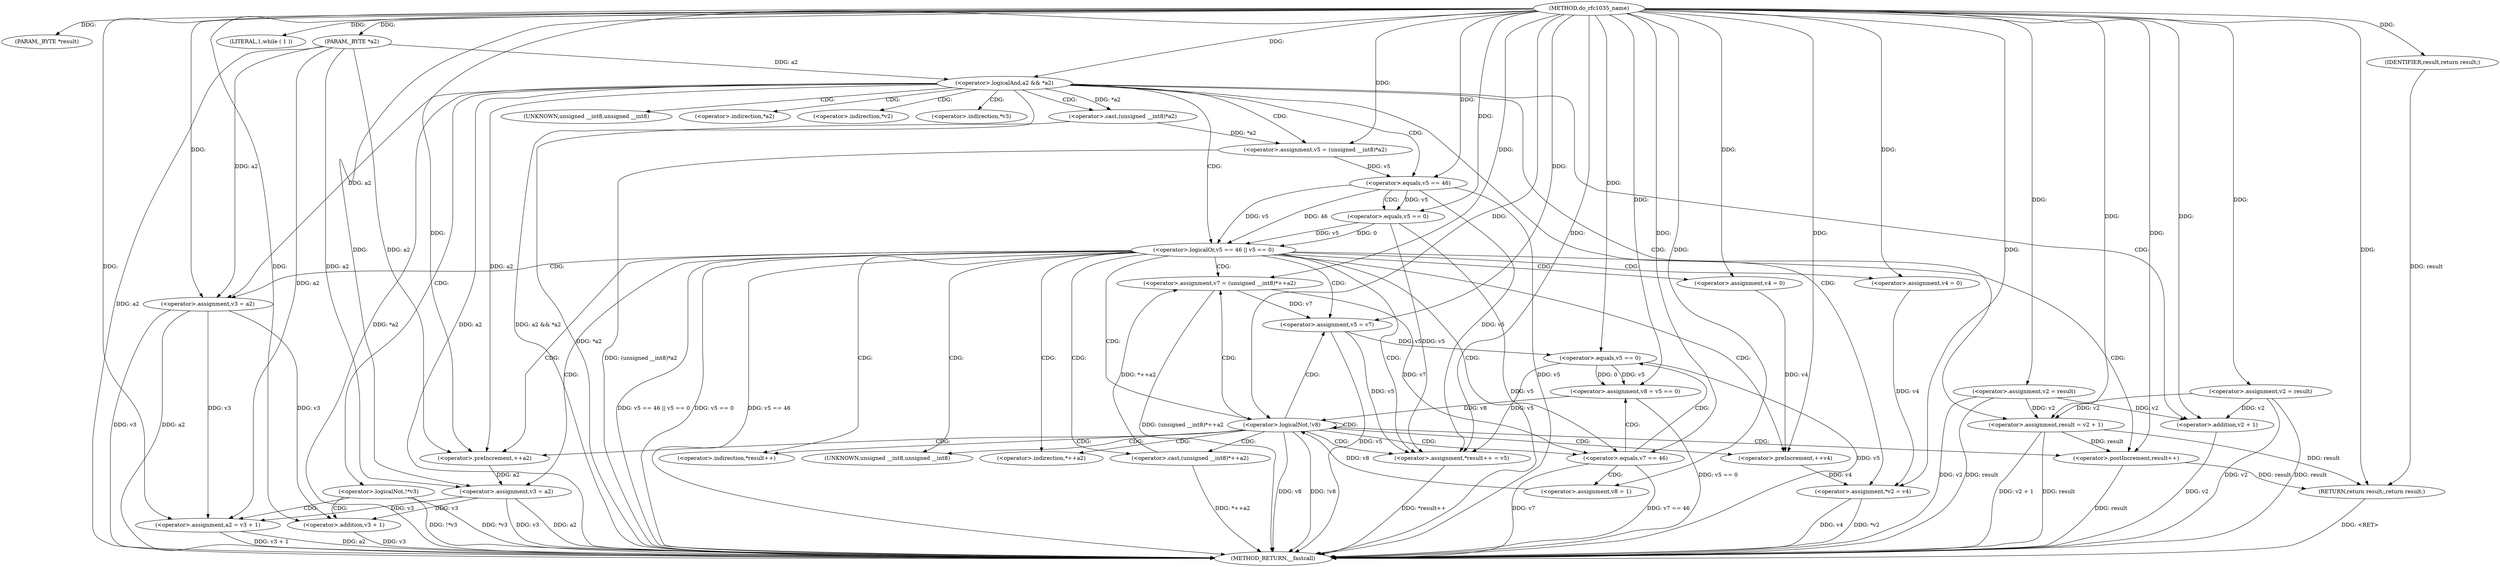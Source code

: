 digraph do_rfc1035_name {  
"1000107" [label = "(METHOD,do_rfc1035_name)" ]
"1000217" [label = "(METHOD_RETURN,__fastcall)" ]
"1000108" [label = "(PARAM,_BYTE *result)" ]
"1000109" [label = "(PARAM,_BYTE *a2)" ]
"1000117" [label = "(<operator>.assignment,v2 = result)" ]
"1000121" [label = "(<operator>.logicalAnd,a2 && *a2)" ]
"1000127" [label = "(LITERAL,1,while ( 1 ))" ]
"1000129" [label = "(<operator>.assignment,result = v2 + 1)" ]
"1000131" [label = "(<operator>.addition,v2 + 1)" ]
"1000134" [label = "(<operator>.assignment,v5 = (unsigned __int8)*a2)" ]
"1000136" [label = "(<operator>.cast,(unsigned __int8)*a2)" ]
"1000141" [label = "(<operator>.logicalOr,v5 == 46 || v5 == 0)" ]
"1000142" [label = "(<operator>.equals,v5 == 46)" ]
"1000145" [label = "(<operator>.equals,v5 == 0)" ]
"1000149" [label = "(<operator>.assignment,v3 = a2)" ]
"1000152" [label = "(<operator>.assignment,v4 = 0)" ]
"1000157" [label = "(<operator>.assignment,v4 = 0)" ]
"1000162" [label = "(<operator>.assignment,*result++ = v5)" ]
"1000164" [label = "(<operator>.postIncrement,result++)" ]
"1000167" [label = "(<operator>.preIncrement,++v4)" ]
"1000169" [label = "(<operator>.assignment,v7 = (unsigned __int8)*++a2)" ]
"1000171" [label = "(<operator>.cast,(unsigned __int8)*++a2)" ]
"1000174" [label = "(<operator>.preIncrement,++a2)" ]
"1000176" [label = "(<operator>.assignment,v5 = v7)" ]
"1000180" [label = "(<operator>.equals,v7 == 46)" ]
"1000183" [label = "(<operator>.assignment,v8 = 1)" ]
"1000187" [label = "(<operator>.assignment,v8 = v5 == 0)" ]
"1000189" [label = "(<operator>.equals,v5 == 0)" ]
"1000192" [label = "(<operator>.logicalNot,!v8)" ]
"1000194" [label = "(<operator>.assignment,v3 = a2)" ]
"1000197" [label = "(<operator>.assignment,*v2 = v4)" ]
"1000202" [label = "(<operator>.logicalNot,!*v3)" ]
"1000206" [label = "(<operator>.assignment,a2 = v3 + 1)" ]
"1000208" [label = "(<operator>.addition,v3 + 1)" ]
"1000212" [label = "(<operator>.assignment,v2 = result)" ]
"1000215" [label = "(RETURN,return result;,return result;)" ]
"1000216" [label = "(IDENTIFIER,result,return result;)" ]
"1000137" [label = "(UNKNOWN,unsigned __int8,unsigned __int8)" ]
"1000138" [label = "(<operator>.indirection,*a2)" ]
"1000163" [label = "(<operator>.indirection,*result++)" ]
"1000172" [label = "(UNKNOWN,unsigned __int8,unsigned __int8)" ]
"1000173" [label = "(<operator>.indirection,*++a2)" ]
"1000198" [label = "(<operator>.indirection,*v2)" ]
"1000203" [label = "(<operator>.indirection,*v3)" ]
  "1000215" -> "1000217"  [ label = "DDG: <RET>"] 
  "1000197" -> "1000217"  [ label = "DDG: v4"] 
  "1000189" -> "1000217"  [ label = "DDG: v5"] 
  "1000136" -> "1000217"  [ label = "DDG: *a2"] 
  "1000206" -> "1000217"  [ label = "DDG: a2"] 
  "1000197" -> "1000217"  [ label = "DDG: *v2"] 
  "1000141" -> "1000217"  [ label = "DDG: v5 == 0"] 
  "1000194" -> "1000217"  [ label = "DDG: v3"] 
  "1000180" -> "1000217"  [ label = "DDG: v7"] 
  "1000134" -> "1000217"  [ label = "DDG: (unsigned __int8)*a2"] 
  "1000142" -> "1000217"  [ label = "DDG: v5"] 
  "1000162" -> "1000217"  [ label = "DDG: *result++"] 
  "1000202" -> "1000217"  [ label = "DDG: *v3"] 
  "1000109" -> "1000217"  [ label = "DDG: a2"] 
  "1000187" -> "1000217"  [ label = "DDG: v5 == 0"] 
  "1000117" -> "1000217"  [ label = "DDG: v2"] 
  "1000121" -> "1000217"  [ label = "DDG: a2"] 
  "1000141" -> "1000217"  [ label = "DDG: v5 == 46"] 
  "1000212" -> "1000217"  [ label = "DDG: v2"] 
  "1000121" -> "1000217"  [ label = "DDG: a2 && *a2"] 
  "1000129" -> "1000217"  [ label = "DDG: result"] 
  "1000212" -> "1000217"  [ label = "DDG: result"] 
  "1000117" -> "1000217"  [ label = "DDG: result"] 
  "1000149" -> "1000217"  [ label = "DDG: v3"] 
  "1000180" -> "1000217"  [ label = "DDG: v7 == 46"] 
  "1000192" -> "1000217"  [ label = "DDG: v8"] 
  "1000129" -> "1000217"  [ label = "DDG: v2 + 1"] 
  "1000169" -> "1000217"  [ label = "DDG: (unsigned __int8)*++a2"] 
  "1000208" -> "1000217"  [ label = "DDG: v3"] 
  "1000206" -> "1000217"  [ label = "DDG: v3 + 1"] 
  "1000141" -> "1000217"  [ label = "DDG: v5 == 46 || v5 == 0"] 
  "1000192" -> "1000217"  [ label = "DDG: !v8"] 
  "1000176" -> "1000217"  [ label = "DDG: v5"] 
  "1000194" -> "1000217"  [ label = "DDG: a2"] 
  "1000171" -> "1000217"  [ label = "DDG: *++a2"] 
  "1000202" -> "1000217"  [ label = "DDG: !*v3"] 
  "1000145" -> "1000217"  [ label = "DDG: v5"] 
  "1000121" -> "1000217"  [ label = "DDG: *a2"] 
  "1000164" -> "1000217"  [ label = "DDG: result"] 
  "1000149" -> "1000217"  [ label = "DDG: a2"] 
  "1000131" -> "1000217"  [ label = "DDG: v2"] 
  "1000107" -> "1000108"  [ label = "DDG: "] 
  "1000107" -> "1000109"  [ label = "DDG: "] 
  "1000107" -> "1000117"  [ label = "DDG: "] 
  "1000109" -> "1000121"  [ label = "DDG: a2"] 
  "1000107" -> "1000121"  [ label = "DDG: "] 
  "1000107" -> "1000127"  [ label = "DDG: "] 
  "1000117" -> "1000129"  [ label = "DDG: v2"] 
  "1000212" -> "1000129"  [ label = "DDG: v2"] 
  "1000107" -> "1000129"  [ label = "DDG: "] 
  "1000117" -> "1000131"  [ label = "DDG: v2"] 
  "1000212" -> "1000131"  [ label = "DDG: v2"] 
  "1000107" -> "1000131"  [ label = "DDG: "] 
  "1000136" -> "1000134"  [ label = "DDG: *a2"] 
  "1000107" -> "1000134"  [ label = "DDG: "] 
  "1000121" -> "1000136"  [ label = "DDG: *a2"] 
  "1000142" -> "1000141"  [ label = "DDG: v5"] 
  "1000142" -> "1000141"  [ label = "DDG: 46"] 
  "1000134" -> "1000142"  [ label = "DDG: v5"] 
  "1000107" -> "1000142"  [ label = "DDG: "] 
  "1000145" -> "1000141"  [ label = "DDG: v5"] 
  "1000145" -> "1000141"  [ label = "DDG: 0"] 
  "1000142" -> "1000145"  [ label = "DDG: v5"] 
  "1000107" -> "1000145"  [ label = "DDG: "] 
  "1000121" -> "1000149"  [ label = "DDG: a2"] 
  "1000109" -> "1000149"  [ label = "DDG: a2"] 
  "1000107" -> "1000149"  [ label = "DDG: "] 
  "1000107" -> "1000152"  [ label = "DDG: "] 
  "1000107" -> "1000157"  [ label = "DDG: "] 
  "1000142" -> "1000162"  [ label = "DDG: v5"] 
  "1000189" -> "1000162"  [ label = "DDG: v5"] 
  "1000176" -> "1000162"  [ label = "DDG: v5"] 
  "1000145" -> "1000162"  [ label = "DDG: v5"] 
  "1000107" -> "1000162"  [ label = "DDG: "] 
  "1000129" -> "1000164"  [ label = "DDG: result"] 
  "1000107" -> "1000164"  [ label = "DDG: "] 
  "1000157" -> "1000167"  [ label = "DDG: v4"] 
  "1000107" -> "1000167"  [ label = "DDG: "] 
  "1000171" -> "1000169"  [ label = "DDG: *++a2"] 
  "1000107" -> "1000169"  [ label = "DDG: "] 
  "1000121" -> "1000174"  [ label = "DDG: a2"] 
  "1000109" -> "1000174"  [ label = "DDG: a2"] 
  "1000107" -> "1000174"  [ label = "DDG: "] 
  "1000169" -> "1000176"  [ label = "DDG: v7"] 
  "1000107" -> "1000176"  [ label = "DDG: "] 
  "1000107" -> "1000180"  [ label = "DDG: "] 
  "1000169" -> "1000180"  [ label = "DDG: v7"] 
  "1000107" -> "1000183"  [ label = "DDG: "] 
  "1000189" -> "1000187"  [ label = "DDG: v5"] 
  "1000189" -> "1000187"  [ label = "DDG: 0"] 
  "1000107" -> "1000187"  [ label = "DDG: "] 
  "1000176" -> "1000189"  [ label = "DDG: v5"] 
  "1000107" -> "1000189"  [ label = "DDG: "] 
  "1000183" -> "1000192"  [ label = "DDG: v8"] 
  "1000187" -> "1000192"  [ label = "DDG: v8"] 
  "1000107" -> "1000192"  [ label = "DDG: "] 
  "1000174" -> "1000194"  [ label = "DDG: a2"] 
  "1000109" -> "1000194"  [ label = "DDG: a2"] 
  "1000107" -> "1000194"  [ label = "DDG: "] 
  "1000152" -> "1000197"  [ label = "DDG: v4"] 
  "1000167" -> "1000197"  [ label = "DDG: v4"] 
  "1000107" -> "1000197"  [ label = "DDG: "] 
  "1000149" -> "1000206"  [ label = "DDG: v3"] 
  "1000194" -> "1000206"  [ label = "DDG: v3"] 
  "1000107" -> "1000206"  [ label = "DDG: "] 
  "1000109" -> "1000206"  [ label = "DDG: a2"] 
  "1000149" -> "1000208"  [ label = "DDG: v3"] 
  "1000194" -> "1000208"  [ label = "DDG: v3"] 
  "1000107" -> "1000208"  [ label = "DDG: "] 
  "1000107" -> "1000212"  [ label = "DDG: "] 
  "1000216" -> "1000215"  [ label = "DDG: result"] 
  "1000129" -> "1000215"  [ label = "DDG: result"] 
  "1000164" -> "1000215"  [ label = "DDG: result"] 
  "1000107" -> "1000215"  [ label = "DDG: "] 
  "1000107" -> "1000216"  [ label = "DDG: "] 
  "1000121" -> "1000203"  [ label = "CDG: "] 
  "1000121" -> "1000202"  [ label = "CDG: "] 
  "1000121" -> "1000198"  [ label = "CDG: "] 
  "1000121" -> "1000197"  [ label = "CDG: "] 
  "1000121" -> "1000142"  [ label = "CDG: "] 
  "1000121" -> "1000141"  [ label = "CDG: "] 
  "1000121" -> "1000138"  [ label = "CDG: "] 
  "1000121" -> "1000137"  [ label = "CDG: "] 
  "1000121" -> "1000136"  [ label = "CDG: "] 
  "1000121" -> "1000134"  [ label = "CDG: "] 
  "1000121" -> "1000131"  [ label = "CDG: "] 
  "1000121" -> "1000129"  [ label = "CDG: "] 
  "1000141" -> "1000176"  [ label = "CDG: "] 
  "1000141" -> "1000174"  [ label = "CDG: "] 
  "1000141" -> "1000173"  [ label = "CDG: "] 
  "1000141" -> "1000172"  [ label = "CDG: "] 
  "1000141" -> "1000171"  [ label = "CDG: "] 
  "1000141" -> "1000169"  [ label = "CDG: "] 
  "1000141" -> "1000167"  [ label = "CDG: "] 
  "1000141" -> "1000164"  [ label = "CDG: "] 
  "1000141" -> "1000163"  [ label = "CDG: "] 
  "1000141" -> "1000162"  [ label = "CDG: "] 
  "1000141" -> "1000192"  [ label = "CDG: "] 
  "1000141" -> "1000180"  [ label = "CDG: "] 
  "1000141" -> "1000194"  [ label = "CDG: "] 
  "1000141" -> "1000157"  [ label = "CDG: "] 
  "1000141" -> "1000152"  [ label = "CDG: "] 
  "1000141" -> "1000149"  [ label = "CDG: "] 
  "1000142" -> "1000145"  [ label = "CDG: "] 
  "1000180" -> "1000189"  [ label = "CDG: "] 
  "1000180" -> "1000187"  [ label = "CDG: "] 
  "1000180" -> "1000183"  [ label = "CDG: "] 
  "1000192" -> "1000176"  [ label = "CDG: "] 
  "1000192" -> "1000174"  [ label = "CDG: "] 
  "1000192" -> "1000173"  [ label = "CDG: "] 
  "1000192" -> "1000172"  [ label = "CDG: "] 
  "1000192" -> "1000171"  [ label = "CDG: "] 
  "1000192" -> "1000169"  [ label = "CDG: "] 
  "1000192" -> "1000167"  [ label = "CDG: "] 
  "1000192" -> "1000164"  [ label = "CDG: "] 
  "1000192" -> "1000163"  [ label = "CDG: "] 
  "1000192" -> "1000162"  [ label = "CDG: "] 
  "1000192" -> "1000192"  [ label = "CDG: "] 
  "1000192" -> "1000180"  [ label = "CDG: "] 
  "1000202" -> "1000208"  [ label = "CDG: "] 
  "1000202" -> "1000206"  [ label = "CDG: "] 
}
